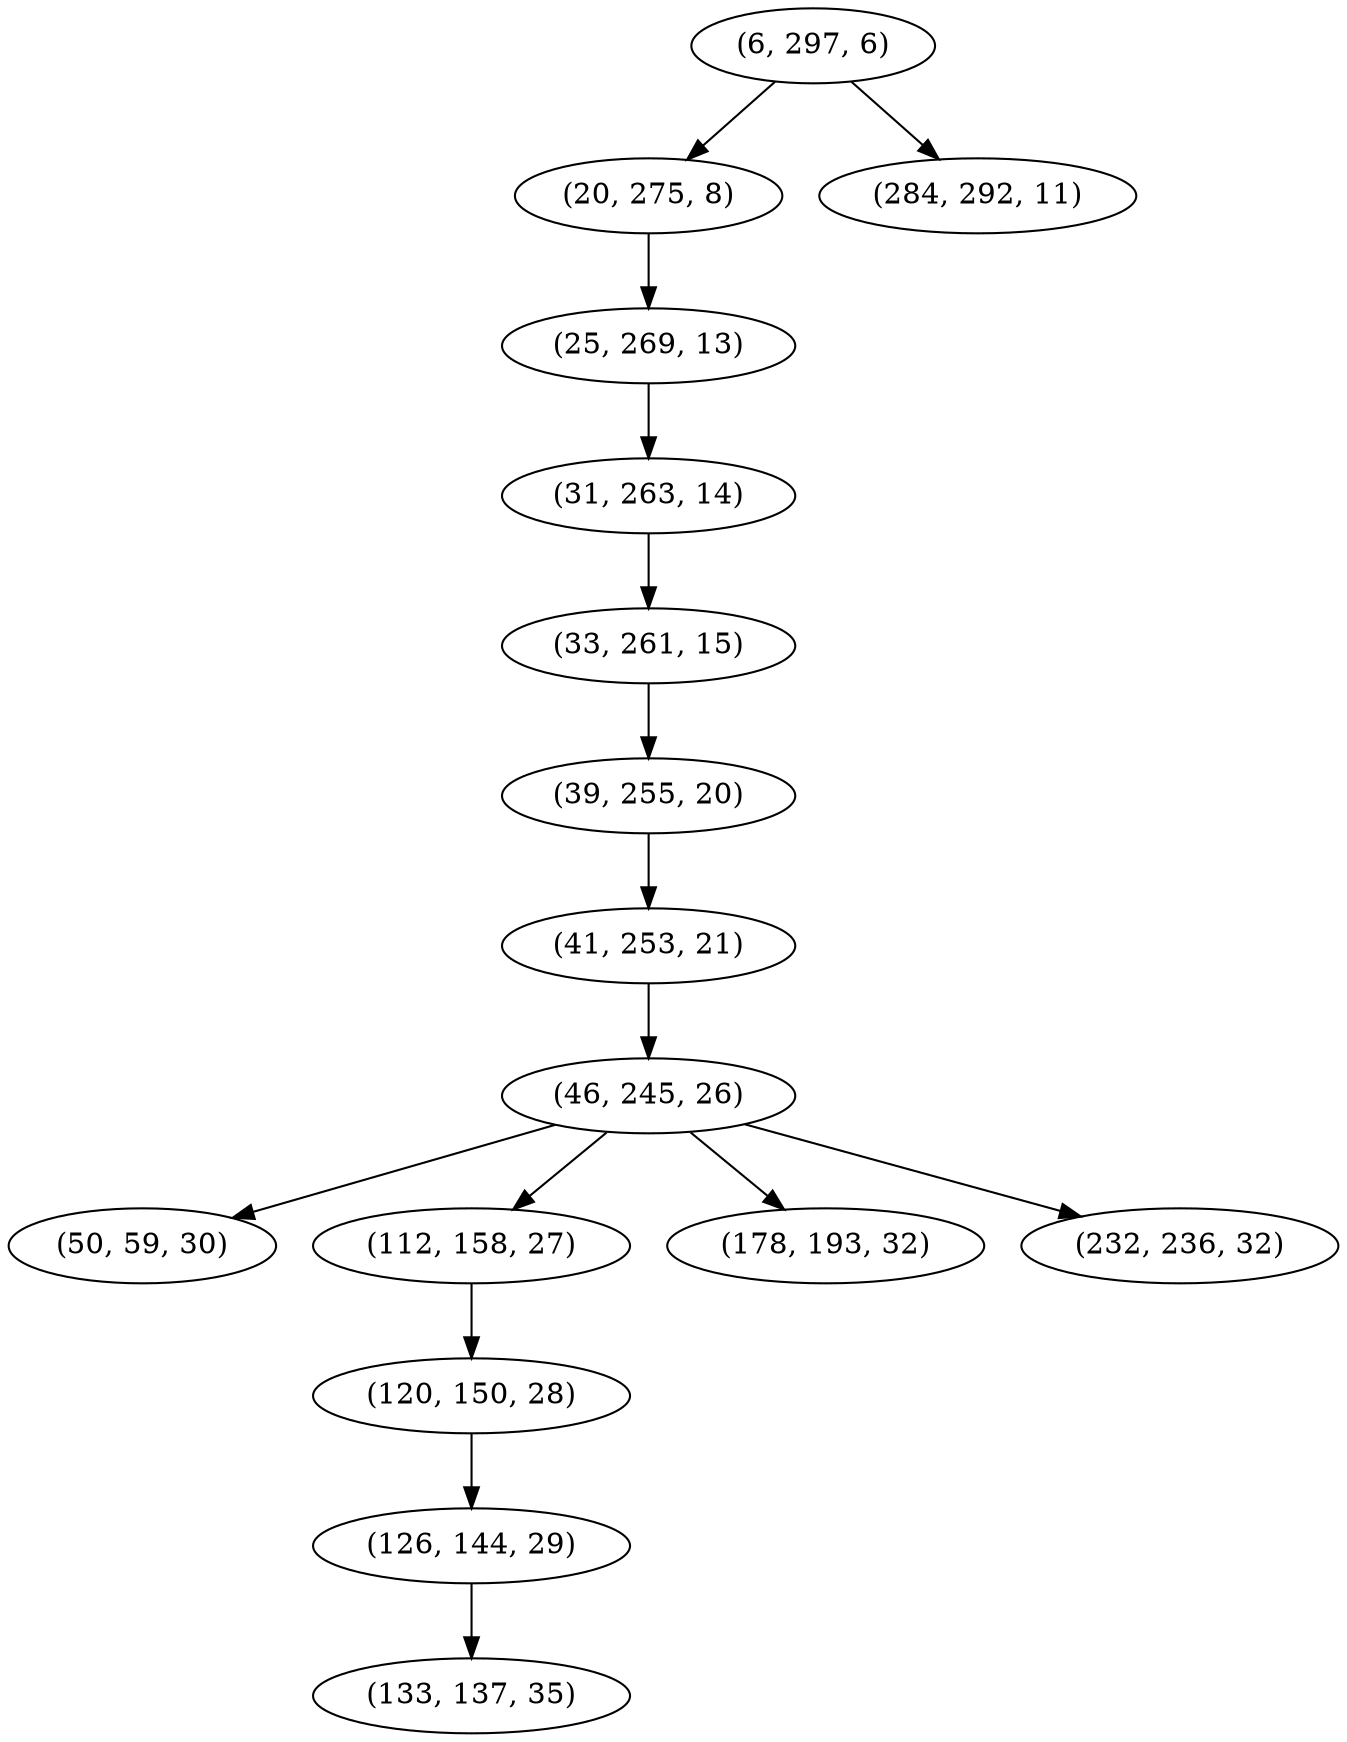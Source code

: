 digraph tree {
    "(6, 297, 6)";
    "(20, 275, 8)";
    "(25, 269, 13)";
    "(31, 263, 14)";
    "(33, 261, 15)";
    "(39, 255, 20)";
    "(41, 253, 21)";
    "(46, 245, 26)";
    "(50, 59, 30)";
    "(112, 158, 27)";
    "(120, 150, 28)";
    "(126, 144, 29)";
    "(133, 137, 35)";
    "(178, 193, 32)";
    "(232, 236, 32)";
    "(284, 292, 11)";
    "(6, 297, 6)" -> "(20, 275, 8)";
    "(6, 297, 6)" -> "(284, 292, 11)";
    "(20, 275, 8)" -> "(25, 269, 13)";
    "(25, 269, 13)" -> "(31, 263, 14)";
    "(31, 263, 14)" -> "(33, 261, 15)";
    "(33, 261, 15)" -> "(39, 255, 20)";
    "(39, 255, 20)" -> "(41, 253, 21)";
    "(41, 253, 21)" -> "(46, 245, 26)";
    "(46, 245, 26)" -> "(50, 59, 30)";
    "(46, 245, 26)" -> "(112, 158, 27)";
    "(46, 245, 26)" -> "(178, 193, 32)";
    "(46, 245, 26)" -> "(232, 236, 32)";
    "(112, 158, 27)" -> "(120, 150, 28)";
    "(120, 150, 28)" -> "(126, 144, 29)";
    "(126, 144, 29)" -> "(133, 137, 35)";
}

